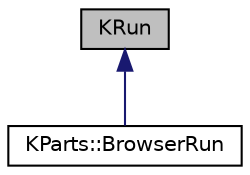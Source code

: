 digraph "KRun"
{
  edge [fontname="Helvetica",fontsize="10",labelfontname="Helvetica",labelfontsize="10"];
  node [fontname="Helvetica",fontsize="10",shape=record];
  Node0 [label="KRun",height=0.2,width=0.4,color="black", fillcolor="grey75", style="filled", fontcolor="black"];
  Node0 -> Node1 [dir="back",color="midnightblue",fontsize="10",style="solid",fontname="Helvetica"];
  Node1 [label="KParts::BrowserRun",height=0.2,width=0.4,color="black", fillcolor="white", style="filled",URL="D:/Users/anthony/Documents/MINGW-KDE-Frameworks/frameworks/kparts-5.26.0/html/KParts.tags$classKParts_1_1BrowserRun.html"];
}
